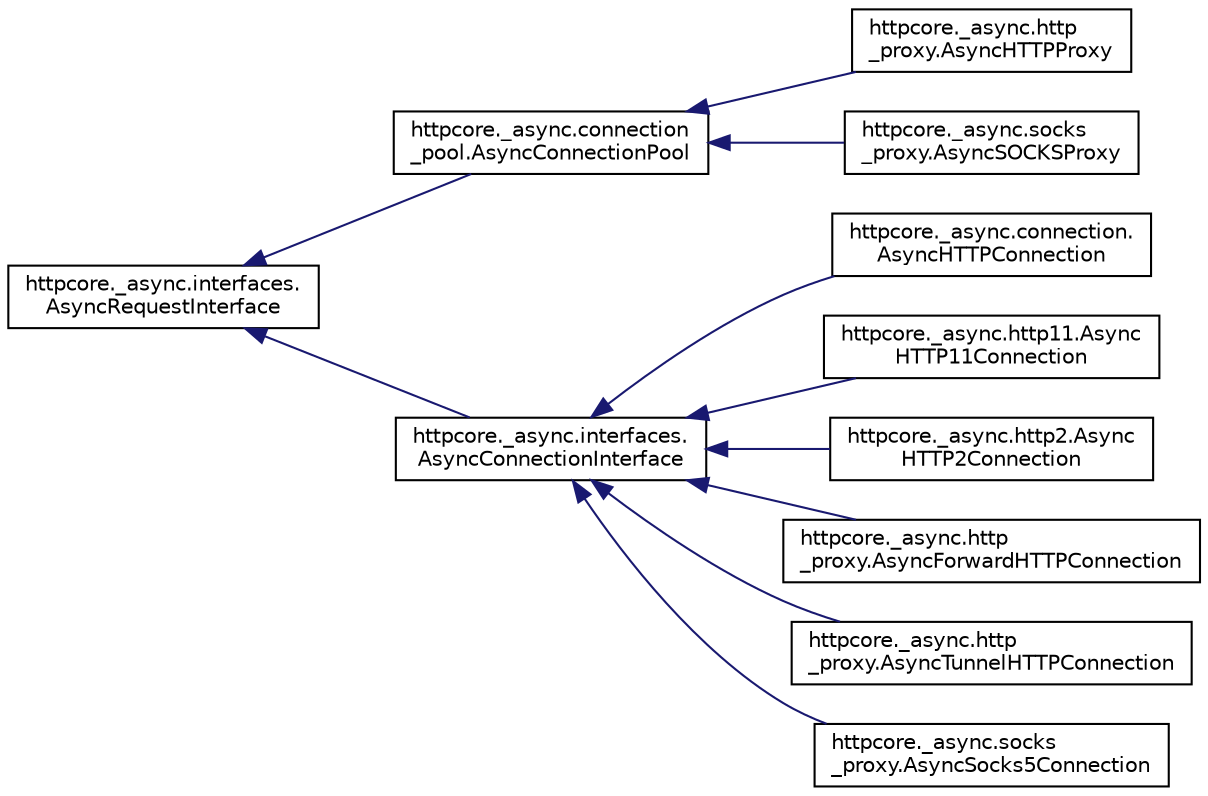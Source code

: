 digraph "Graphical Class Hierarchy"
{
 // LATEX_PDF_SIZE
  edge [fontname="Helvetica",fontsize="10",labelfontname="Helvetica",labelfontsize="10"];
  node [fontname="Helvetica",fontsize="10",shape=record];
  rankdir="LR";
  Node0 [label="httpcore._async.interfaces.\lAsyncRequestInterface",height=0.2,width=0.4,color="black", fillcolor="white", style="filled",URL="$classhttpcore_1_1__async_1_1interfaces_1_1AsyncRequestInterface.html",tooltip=" "];
  Node0 -> Node1 [dir="back",color="midnightblue",fontsize="10",style="solid",fontname="Helvetica"];
  Node1 [label="httpcore._async.connection\l_pool.AsyncConnectionPool",height=0.2,width=0.4,color="black", fillcolor="white", style="filled",URL="$classhttpcore_1_1__async_1_1connection__pool_1_1AsyncConnectionPool.html",tooltip=" "];
  Node1 -> Node2 [dir="back",color="midnightblue",fontsize="10",style="solid",fontname="Helvetica"];
  Node2 [label="httpcore._async.http\l_proxy.AsyncHTTPProxy",height=0.2,width=0.4,color="black", fillcolor="white", style="filled",URL="$classhttpcore_1_1__async_1_1http__proxy_1_1AsyncHTTPProxy.html",tooltip=" "];
  Node1 -> Node3 [dir="back",color="midnightblue",fontsize="10",style="solid",fontname="Helvetica"];
  Node3 [label="httpcore._async.socks\l_proxy.AsyncSOCKSProxy",height=0.2,width=0.4,color="black", fillcolor="white", style="filled",URL="$classhttpcore_1_1__async_1_1socks__proxy_1_1AsyncSOCKSProxy.html",tooltip=" "];
  Node0 -> Node4 [dir="back",color="midnightblue",fontsize="10",style="solid",fontname="Helvetica"];
  Node4 [label="httpcore._async.interfaces.\lAsyncConnectionInterface",height=0.2,width=0.4,color="black", fillcolor="white", style="filled",URL="$classhttpcore_1_1__async_1_1interfaces_1_1AsyncConnectionInterface.html",tooltip=" "];
  Node4 -> Node5 [dir="back",color="midnightblue",fontsize="10",style="solid",fontname="Helvetica"];
  Node5 [label="httpcore._async.connection.\lAsyncHTTPConnection",height=0.2,width=0.4,color="black", fillcolor="white", style="filled",URL="$classhttpcore_1_1__async_1_1connection_1_1AsyncHTTPConnection.html",tooltip=" "];
  Node4 -> Node6 [dir="back",color="midnightblue",fontsize="10",style="solid",fontname="Helvetica"];
  Node6 [label="httpcore._async.http11.Async\lHTTP11Connection",height=0.2,width=0.4,color="black", fillcolor="white", style="filled",URL="$classhttpcore_1_1__async_1_1http11_1_1AsyncHTTP11Connection.html",tooltip=" "];
  Node4 -> Node7 [dir="back",color="midnightblue",fontsize="10",style="solid",fontname="Helvetica"];
  Node7 [label="httpcore._async.http2.Async\lHTTP2Connection",height=0.2,width=0.4,color="black", fillcolor="white", style="filled",URL="$classhttpcore_1_1__async_1_1http2_1_1AsyncHTTP2Connection.html",tooltip=" "];
  Node4 -> Node8 [dir="back",color="midnightblue",fontsize="10",style="solid",fontname="Helvetica"];
  Node8 [label="httpcore._async.http\l_proxy.AsyncForwardHTTPConnection",height=0.2,width=0.4,color="black", fillcolor="white", style="filled",URL="$classhttpcore_1_1__async_1_1http__proxy_1_1AsyncForwardHTTPConnection.html",tooltip=" "];
  Node4 -> Node9 [dir="back",color="midnightblue",fontsize="10",style="solid",fontname="Helvetica"];
  Node9 [label="httpcore._async.http\l_proxy.AsyncTunnelHTTPConnection",height=0.2,width=0.4,color="black", fillcolor="white", style="filled",URL="$classhttpcore_1_1__async_1_1http__proxy_1_1AsyncTunnelHTTPConnection.html",tooltip=" "];
  Node4 -> Node10 [dir="back",color="midnightblue",fontsize="10",style="solid",fontname="Helvetica"];
  Node10 [label="httpcore._async.socks\l_proxy.AsyncSocks5Connection",height=0.2,width=0.4,color="black", fillcolor="white", style="filled",URL="$classhttpcore_1_1__async_1_1socks__proxy_1_1AsyncSocks5Connection.html",tooltip=" "];
}
